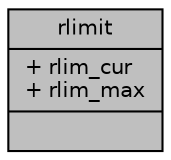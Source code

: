 digraph "rlimit"
{
 // LATEX_PDF_SIZE
  edge [fontname="Helvetica",fontsize="10",labelfontname="Helvetica",labelfontsize="10"];
  node [fontname="Helvetica",fontsize="10",shape=record];
  Node1 [label="{rlimit\n|+ rlim_cur\l+ rlim_max\l|}",height=0.2,width=0.4,color="black", fillcolor="grey75", style="filled", fontcolor="black",tooltip=" "];
}
